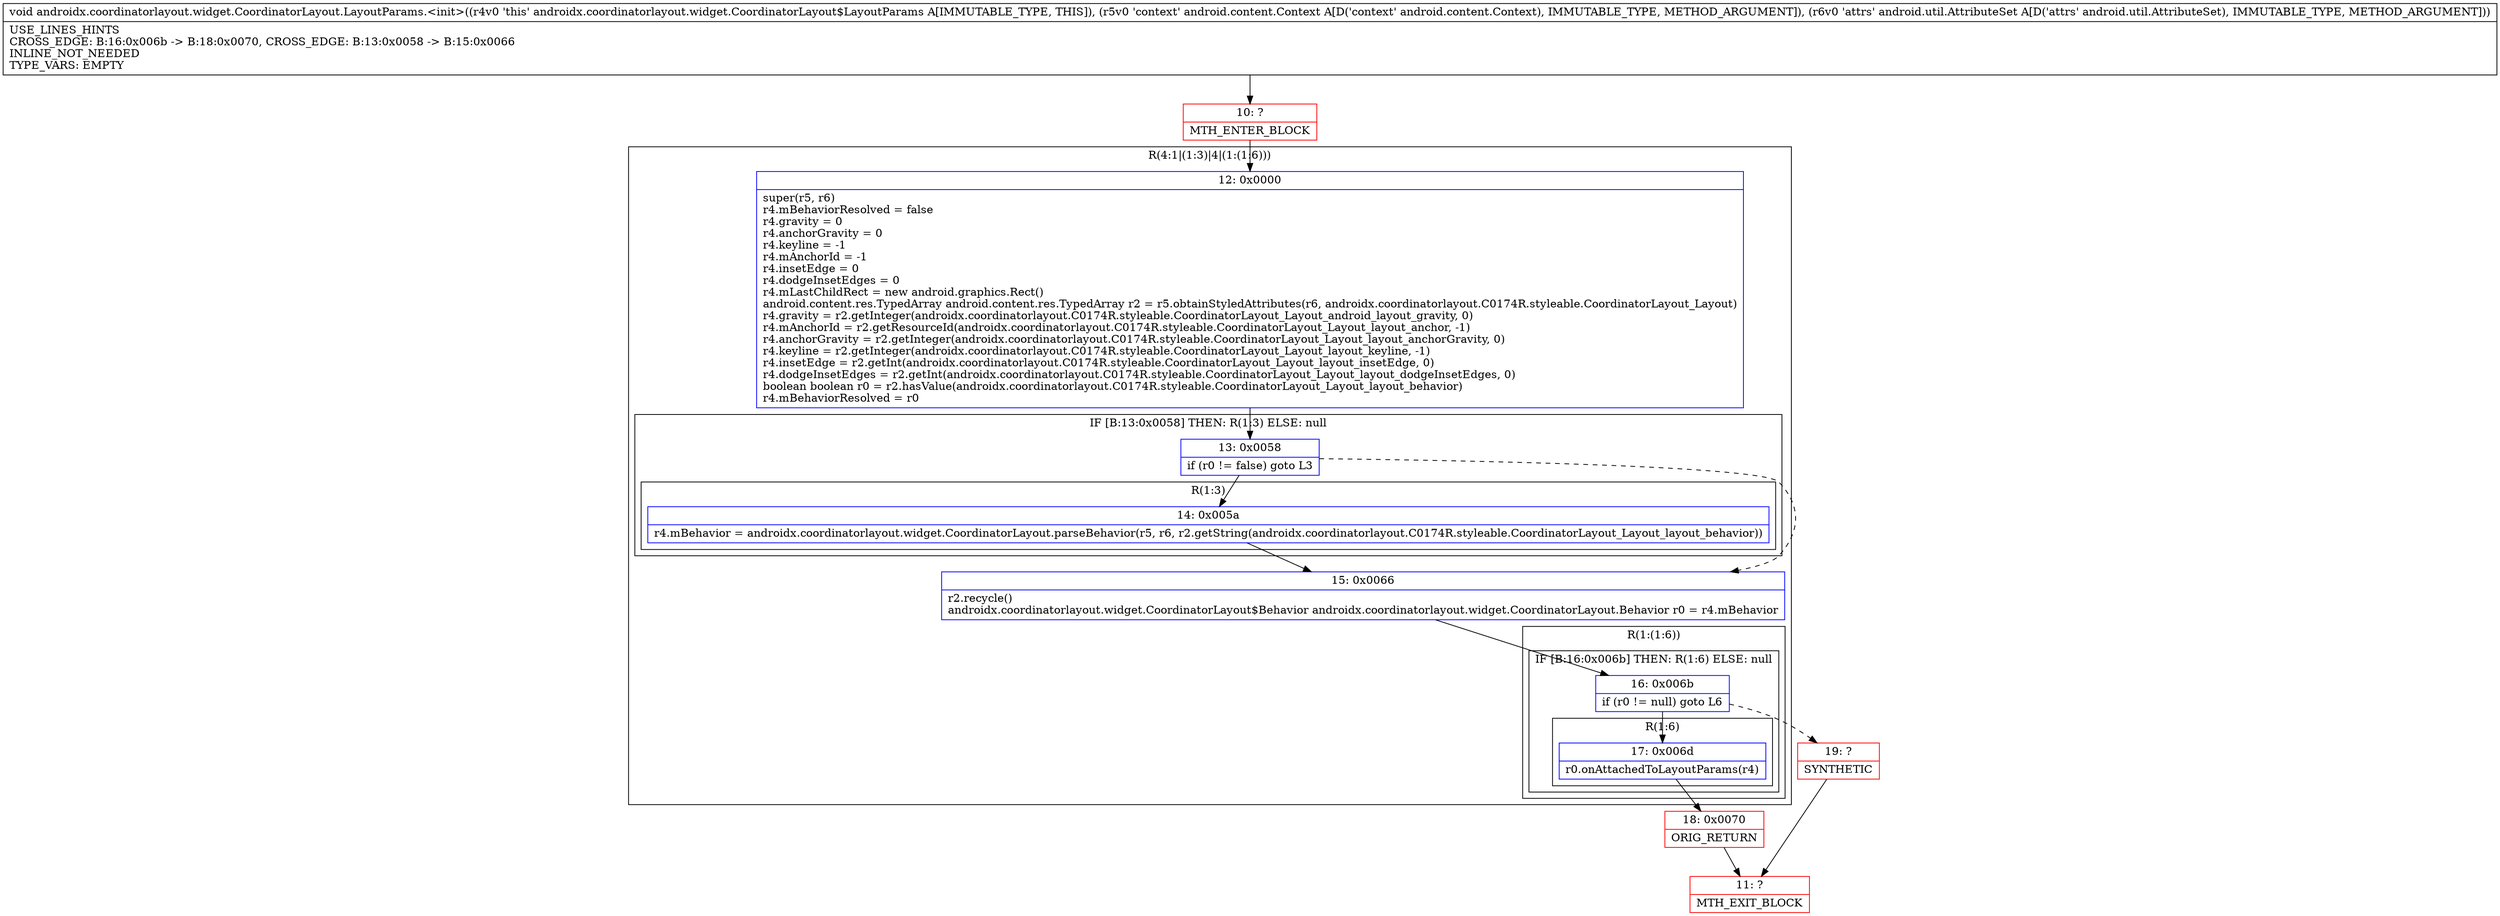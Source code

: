digraph "CFG forandroidx.coordinatorlayout.widget.CoordinatorLayout.LayoutParams.\<init\>(Landroid\/content\/Context;Landroid\/util\/AttributeSet;)V" {
subgraph cluster_Region_2004637040 {
label = "R(4:1|(1:3)|4|(1:(1:6)))";
node [shape=record,color=blue];
Node_12 [shape=record,label="{12\:\ 0x0000|super(r5, r6)\lr4.mBehaviorResolved = false\lr4.gravity = 0\lr4.anchorGravity = 0\lr4.keyline = \-1\lr4.mAnchorId = \-1\lr4.insetEdge = 0\lr4.dodgeInsetEdges = 0\lr4.mLastChildRect = new android.graphics.Rect()\landroid.content.res.TypedArray android.content.res.TypedArray r2 = r5.obtainStyledAttributes(r6, androidx.coordinatorlayout.C0174R.styleable.CoordinatorLayout_Layout)\lr4.gravity = r2.getInteger(androidx.coordinatorlayout.C0174R.styleable.CoordinatorLayout_Layout_android_layout_gravity, 0)\lr4.mAnchorId = r2.getResourceId(androidx.coordinatorlayout.C0174R.styleable.CoordinatorLayout_Layout_layout_anchor, \-1)\lr4.anchorGravity = r2.getInteger(androidx.coordinatorlayout.C0174R.styleable.CoordinatorLayout_Layout_layout_anchorGravity, 0)\lr4.keyline = r2.getInteger(androidx.coordinatorlayout.C0174R.styleable.CoordinatorLayout_Layout_layout_keyline, \-1)\lr4.insetEdge = r2.getInt(androidx.coordinatorlayout.C0174R.styleable.CoordinatorLayout_Layout_layout_insetEdge, 0)\lr4.dodgeInsetEdges = r2.getInt(androidx.coordinatorlayout.C0174R.styleable.CoordinatorLayout_Layout_layout_dodgeInsetEdges, 0)\lboolean boolean r0 = r2.hasValue(androidx.coordinatorlayout.C0174R.styleable.CoordinatorLayout_Layout_layout_behavior)\lr4.mBehaviorResolved = r0\l}"];
subgraph cluster_IfRegion_267346905 {
label = "IF [B:13:0x0058] THEN: R(1:3) ELSE: null";
node [shape=record,color=blue];
Node_13 [shape=record,label="{13\:\ 0x0058|if (r0 != false) goto L3\l}"];
subgraph cluster_Region_894538105 {
label = "R(1:3)";
node [shape=record,color=blue];
Node_14 [shape=record,label="{14\:\ 0x005a|r4.mBehavior = androidx.coordinatorlayout.widget.CoordinatorLayout.parseBehavior(r5, r6, r2.getString(androidx.coordinatorlayout.C0174R.styleable.CoordinatorLayout_Layout_layout_behavior))\l}"];
}
}
Node_15 [shape=record,label="{15\:\ 0x0066|r2.recycle()\landroidx.coordinatorlayout.widget.CoordinatorLayout$Behavior androidx.coordinatorlayout.widget.CoordinatorLayout.Behavior r0 = r4.mBehavior\l}"];
subgraph cluster_Region_652280502 {
label = "R(1:(1:6))";
node [shape=record,color=blue];
subgraph cluster_IfRegion_744794023 {
label = "IF [B:16:0x006b] THEN: R(1:6) ELSE: null";
node [shape=record,color=blue];
Node_16 [shape=record,label="{16\:\ 0x006b|if (r0 != null) goto L6\l}"];
subgraph cluster_Region_958832782 {
label = "R(1:6)";
node [shape=record,color=blue];
Node_17 [shape=record,label="{17\:\ 0x006d|r0.onAttachedToLayoutParams(r4)\l}"];
}
}
}
}
Node_10 [shape=record,color=red,label="{10\:\ ?|MTH_ENTER_BLOCK\l}"];
Node_18 [shape=record,color=red,label="{18\:\ 0x0070|ORIG_RETURN\l}"];
Node_11 [shape=record,color=red,label="{11\:\ ?|MTH_EXIT_BLOCK\l}"];
Node_19 [shape=record,color=red,label="{19\:\ ?|SYNTHETIC\l}"];
MethodNode[shape=record,label="{void androidx.coordinatorlayout.widget.CoordinatorLayout.LayoutParams.\<init\>((r4v0 'this' androidx.coordinatorlayout.widget.CoordinatorLayout$LayoutParams A[IMMUTABLE_TYPE, THIS]), (r5v0 'context' android.content.Context A[D('context' android.content.Context), IMMUTABLE_TYPE, METHOD_ARGUMENT]), (r6v0 'attrs' android.util.AttributeSet A[D('attrs' android.util.AttributeSet), IMMUTABLE_TYPE, METHOD_ARGUMENT]))  | USE_LINES_HINTS\lCROSS_EDGE: B:16:0x006b \-\> B:18:0x0070, CROSS_EDGE: B:13:0x0058 \-\> B:15:0x0066\lINLINE_NOT_NEEDED\lTYPE_VARS: EMPTY\l}"];
MethodNode -> Node_10;Node_12 -> Node_13;
Node_13 -> Node_14;
Node_13 -> Node_15[style=dashed];
Node_14 -> Node_15;
Node_15 -> Node_16;
Node_16 -> Node_17;
Node_16 -> Node_19[style=dashed];
Node_17 -> Node_18;
Node_10 -> Node_12;
Node_18 -> Node_11;
Node_19 -> Node_11;
}

